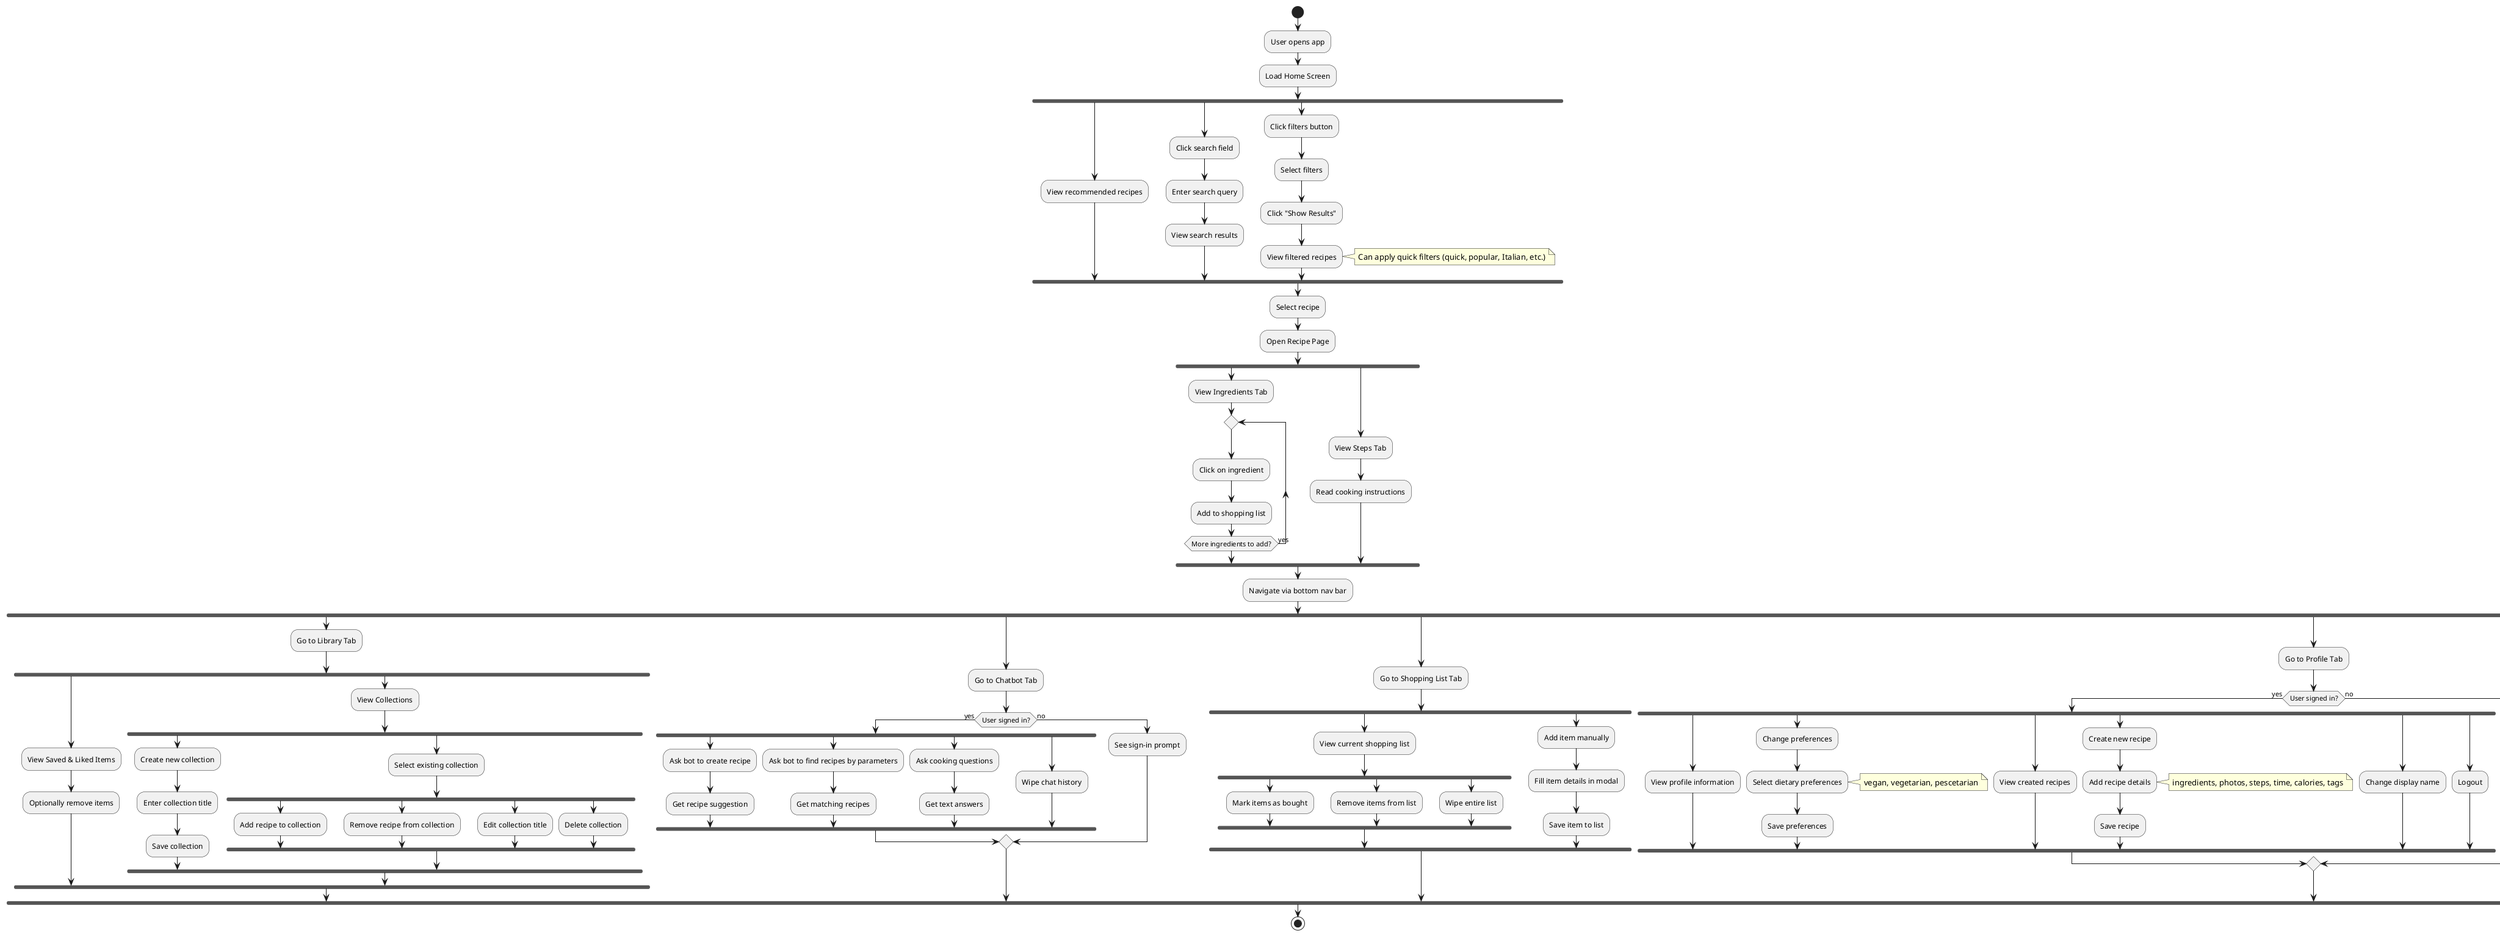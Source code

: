 @startuml Recipe App Activity Diagram

start

:User opens app;

:Load Home Screen;

fork
  :View recommended recipes;  
fork again
  :Click search field;
  :Enter search query;
  :View search results;
fork again
  :Click filters button;
  :Select filters;
  :Click "Show Results";
  :View filtered recipes;
  note right: Can apply quick filters (quick, popular, Italian, etc.)
fork end

:Select recipe;
:Open Recipe Page;

fork
  :View Ingredients Tab;
  repeat
    :Click on ingredient;
    :Add to shopping list;
  repeat while (More ingredients to add?) is (yes)
fork again
  :View Steps Tab;
  :Read cooking instructions;
fork end

:Navigate via bottom nav bar;

fork
  :Go to Library Tab;
  fork
    :View Saved & Liked Items;
    :Optionally remove items;
  fork again
    :View Collections;
    fork
      :Create new collection;
      :Enter collection title;
      :Save collection;
    fork again
      :Select existing collection;
      fork
        :Add recipe to collection;
      fork again
        :Remove recipe from collection;
      fork again
        :Edit collection title;
      fork again
        :Delete collection;
      fork end
    fork end
  fork end
fork again
  :Go to Chatbot Tab;
  if (User signed in?) then (yes)
    fork
      :Ask bot to create recipe;
      :Get recipe suggestion;
    fork again
      :Ask bot to find recipes by parameters;
      :Get matching recipes;
    fork again
      :Ask cooking questions;
      :Get text answers;
    fork again
      :Wipe chat history;
    fork end
  else (no)
    :See sign-in prompt;
  endif
fork again
  :Go to Shopping List Tab;
  fork
    :View current shopping list;
    fork
      :Mark items as bought;
    fork again
      :Remove items from list;
    fork again
      :Wipe entire list;
    fork end
  fork again
    :Add item manually;
    :Fill item details in modal;
    :Save item to list;
  fork end
fork again
  :Go to Profile Tab;
  if (User signed in?) then (yes)
    fork
      :View profile information;
    fork again
      :Change preferences;
      :Select dietary preferences;
      note right: vegan, vegetarian, pescetarian
      :Save preferences;
    fork again
      :View created recipes;
    fork again
      :Create new recipe;
      :Add recipe details;
      note right: ingredients, photos, steps, time, calories, tags
      :Save recipe;
    fork again
      :Change display name;
    fork again
      :Logout;
    fork end
  else (no)
    :Sign in;
    :Authenticate user;
  endif
fork end

stop

@enduml